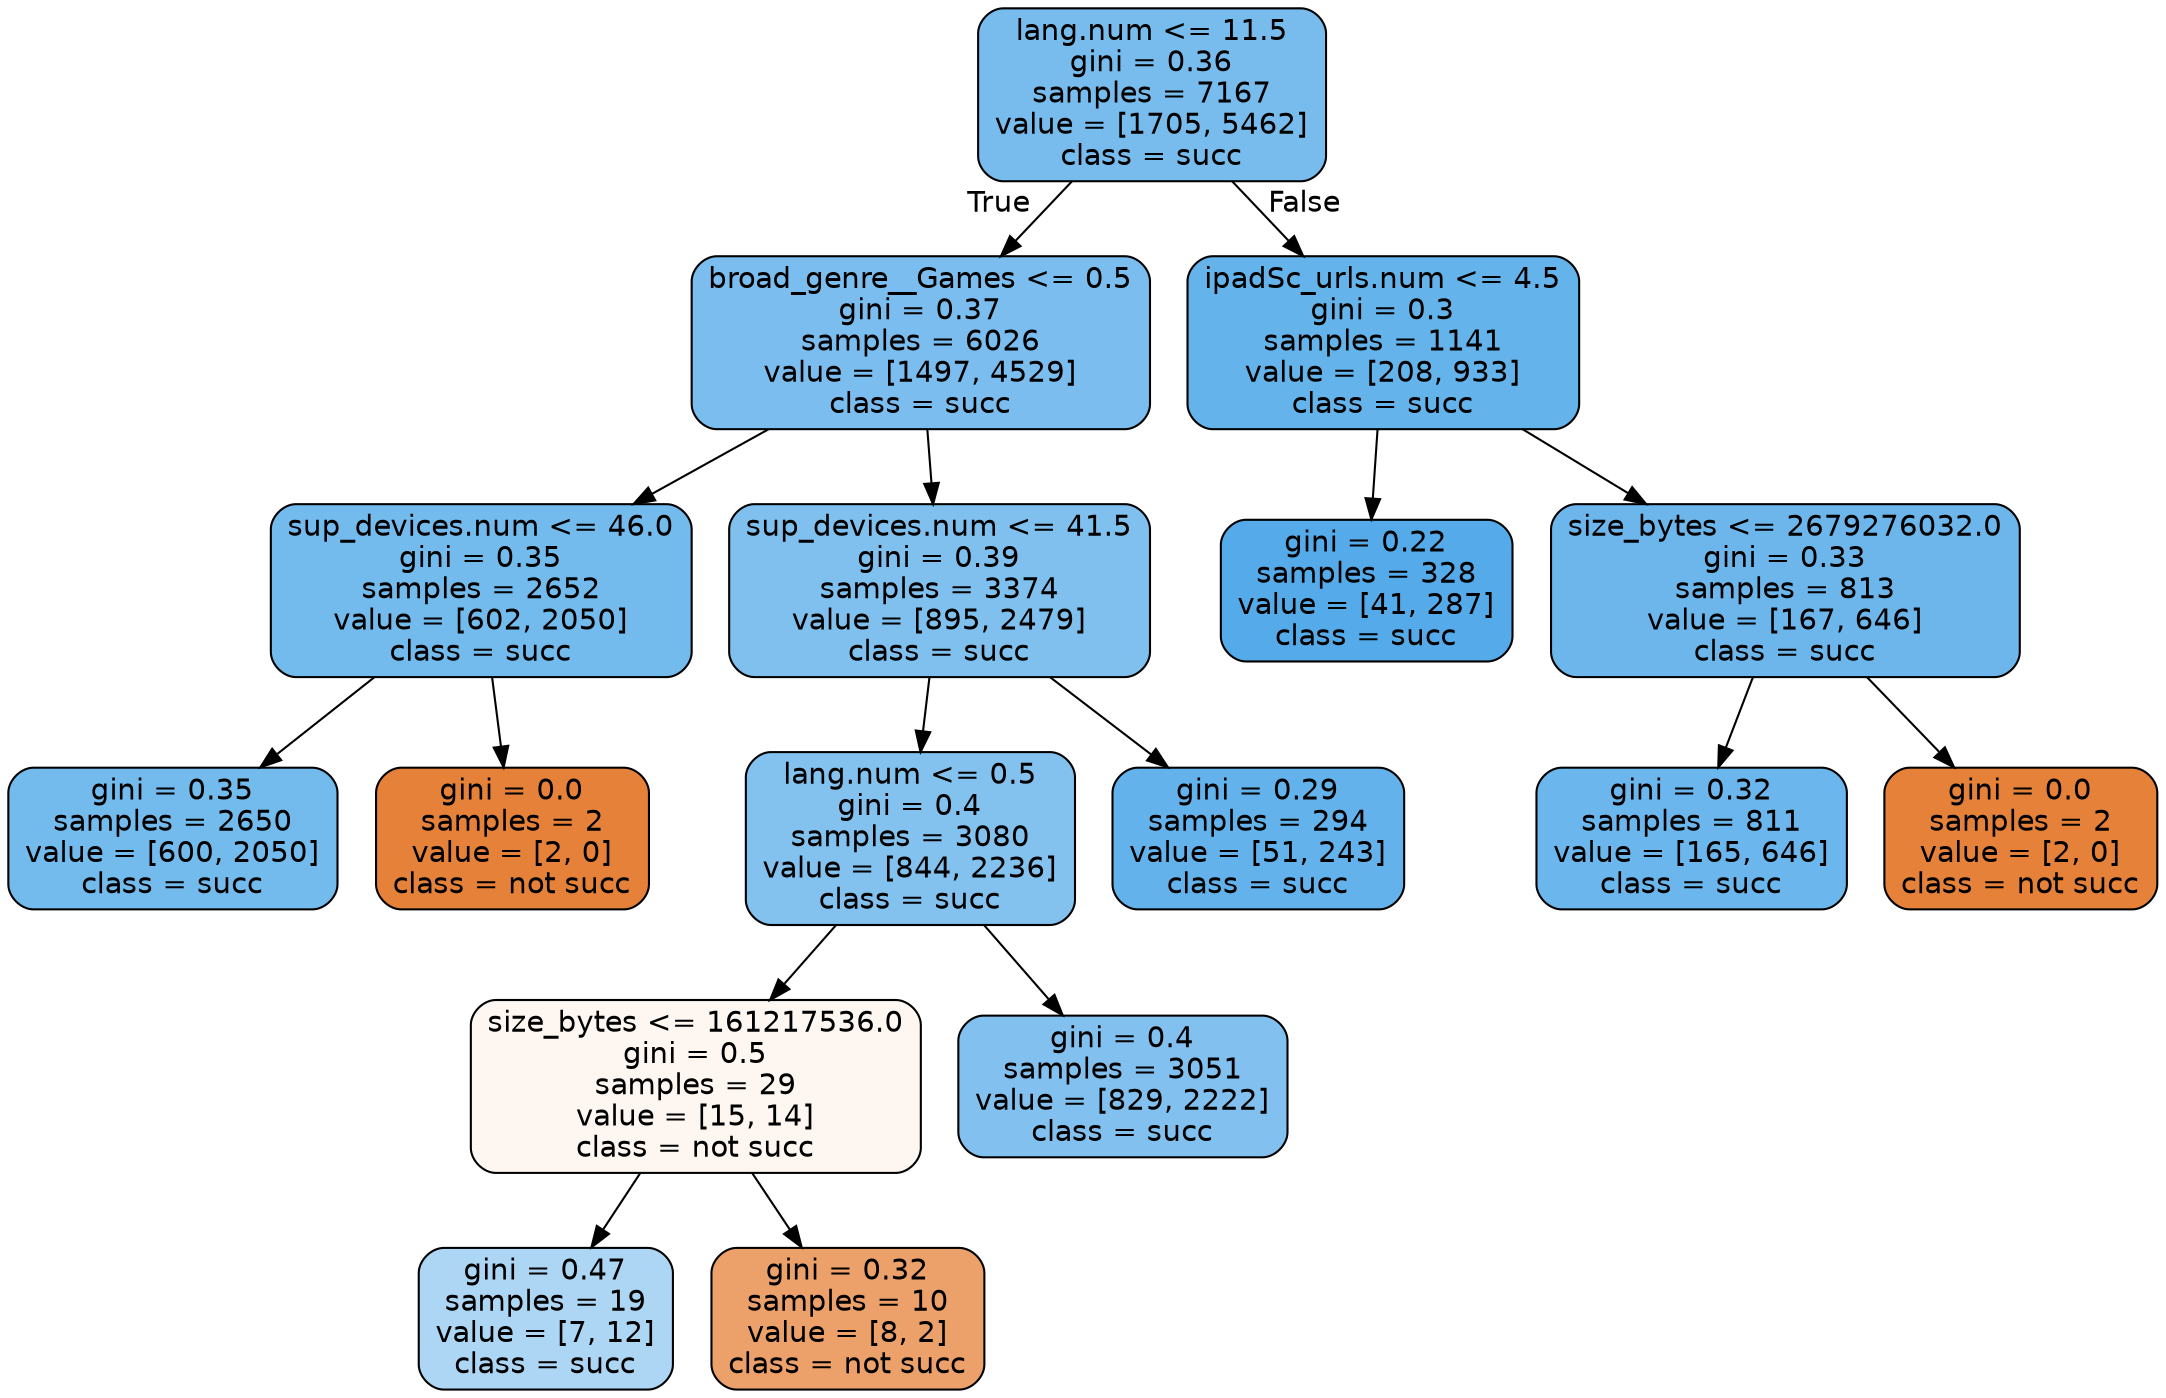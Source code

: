digraph Tree {
node [shape=box, style="filled, rounded", color="black", fontname=helvetica] ;
edge [fontname=helvetica] ;
0 [label="lang.num <= 11.5\ngini = 0.36\nsamples = 7167\nvalue = [1705, 5462]\nclass = succ", fillcolor="#399de5af"] ;
1 [label="broad_genre__Games <= 0.5\ngini = 0.37\nsamples = 6026\nvalue = [1497, 4529]\nclass = succ", fillcolor="#399de5ab"] ;
0 -> 1 [labeldistance=2.5, labelangle=45, headlabel="True"] ;
3 [label="sup_devices.num <= 46.0\ngini = 0.35\nsamples = 2652\nvalue = [602, 2050]\nclass = succ", fillcolor="#399de5b4"] ;
1 -> 3 ;
15 [label="gini = 0.35\nsamples = 2650\nvalue = [600, 2050]\nclass = succ", fillcolor="#399de5b4"] ;
3 -> 15 ;
16 [label="gini = 0.0\nsamples = 2\nvalue = [2, 0]\nclass = not succ", fillcolor="#e58139ff"] ;
3 -> 16 ;
4 [label="sup_devices.num <= 41.5\ngini = 0.39\nsamples = 3374\nvalue = [895, 2479]\nclass = succ", fillcolor="#399de5a3"] ;
1 -> 4 ;
5 [label="lang.num <= 0.5\ngini = 0.4\nsamples = 3080\nvalue = [844, 2236]\nclass = succ", fillcolor="#399de59f"] ;
4 -> 5 ;
7 [label="size_bytes <= 161217536.0\ngini = 0.5\nsamples = 29\nvalue = [15, 14]\nclass = not succ", fillcolor="#e5813911"] ;
5 -> 7 ;
13 [label="gini = 0.47\nsamples = 19\nvalue = [7, 12]\nclass = succ", fillcolor="#399de56a"] ;
7 -> 13 ;
14 [label="gini = 0.32\nsamples = 10\nvalue = [8, 2]\nclass = not succ", fillcolor="#e58139bf"] ;
7 -> 14 ;
8 [label="gini = 0.4\nsamples = 3051\nvalue = [829, 2222]\nclass = succ", fillcolor="#399de5a0"] ;
5 -> 8 ;
6 [label="gini = 0.29\nsamples = 294\nvalue = [51, 243]\nclass = succ", fillcolor="#399de5c9"] ;
4 -> 6 ;
2 [label="ipadSc_urls.num <= 4.5\ngini = 0.3\nsamples = 1141\nvalue = [208, 933]\nclass = succ", fillcolor="#399de5c6"] ;
0 -> 2 [labeldistance=2.5, labelangle=-45, headlabel="False"] ;
9 [label="gini = 0.22\nsamples = 328\nvalue = [41, 287]\nclass = succ", fillcolor="#399de5db"] ;
2 -> 9 ;
10 [label="size_bytes <= 2679276032.0\ngini = 0.33\nsamples = 813\nvalue = [167, 646]\nclass = succ", fillcolor="#399de5bd"] ;
2 -> 10 ;
11 [label="gini = 0.32\nsamples = 811\nvalue = [165, 646]\nclass = succ", fillcolor="#399de5be"] ;
10 -> 11 ;
12 [label="gini = 0.0\nsamples = 2\nvalue = [2, 0]\nclass = not succ", fillcolor="#e58139ff"] ;
10 -> 12 ;
}